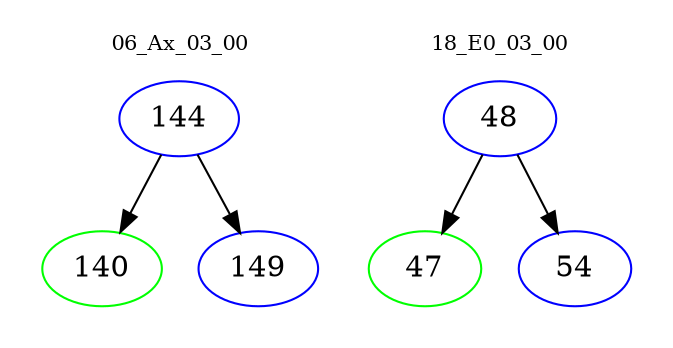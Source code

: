 digraph{
subgraph cluster_0 {
color = white
label = "06_Ax_03_00";
fontsize=10;
T0_144 [label="144", color="blue"]
T0_144 -> T0_140 [color="black"]
T0_140 [label="140", color="green"]
T0_144 -> T0_149 [color="black"]
T0_149 [label="149", color="blue"]
}
subgraph cluster_1 {
color = white
label = "18_E0_03_00";
fontsize=10;
T1_48 [label="48", color="blue"]
T1_48 -> T1_47 [color="black"]
T1_47 [label="47", color="green"]
T1_48 -> T1_54 [color="black"]
T1_54 [label="54", color="blue"]
}
}
